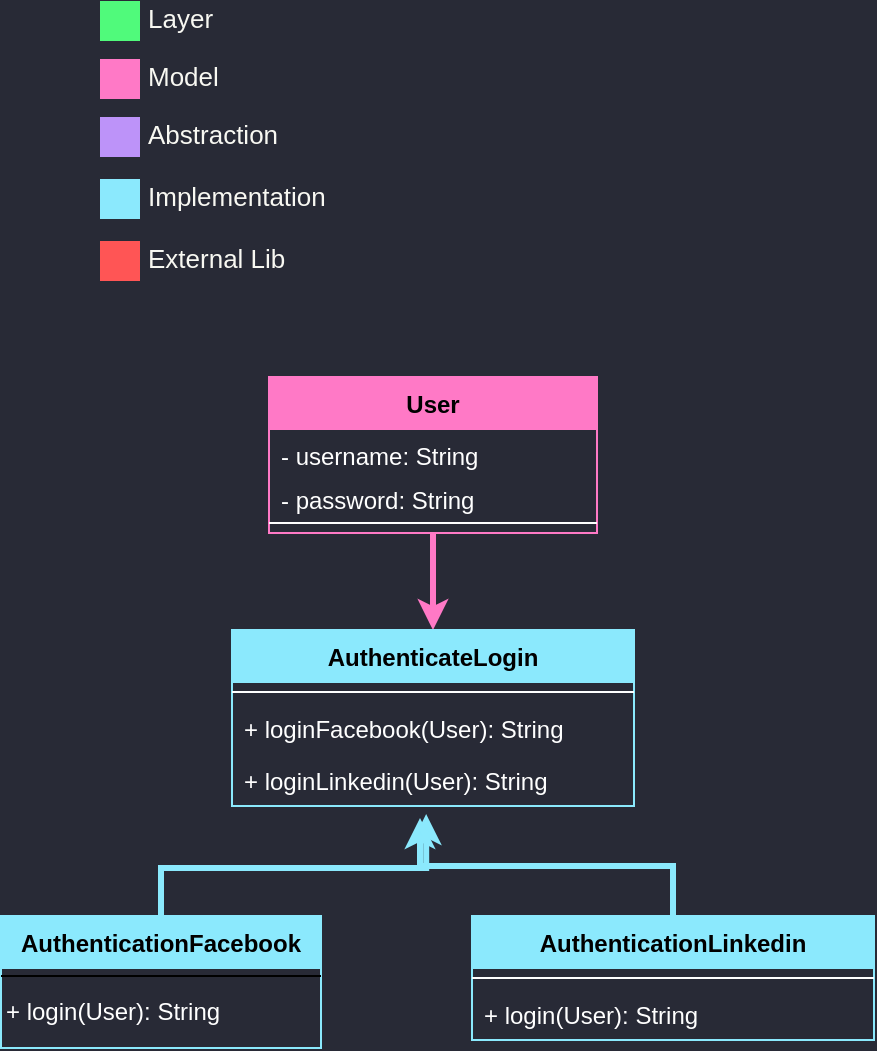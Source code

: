 <mxfile version="12.2.4" pages="1"><diagram id="xk0LYboaFIT9QmwzVqD-" name="Page-1"><mxGraphModel dx="1808" dy="1162" grid="0" gridSize="10" guides="1" tooltips="1" connect="1" arrows="1" fold="1" page="0" pageScale="1" pageWidth="827" pageHeight="1169" background="#282A36" math="0" shadow="0"><root><mxCell id="0"/><mxCell id="1" parent="0"/><mxCell id="69" value="" style="rounded=0;whiteSpace=wrap;html=1;strokeColor=none;strokeWidth=3;fillColor=#FF79C6;fontSize=13;fontColor=#F8F8F2;align=right;" parent="1" vertex="1"><mxGeometry x="-394" y="-136.5" width="20" height="20" as="geometry"/></mxCell><mxCell id="70" value="Model" style="text;html=1;resizable=0;points=[];autosize=1;align=left;verticalAlign=middle;spacingTop=-4;fontSize=13;fontColor=#F8F8F2;" parent="1" vertex="1"><mxGeometry x="-372" y="-134.5" width="45" height="16" as="geometry"/></mxCell><mxCell id="71" value="" style="rounded=0;whiteSpace=wrap;html=1;strokeColor=none;strokeWidth=3;fillColor=#BD93F9;fontSize=13;fontColor=#F8F8F2;align=right;" parent="1" vertex="1"><mxGeometry x="-394" y="-107.5" width="20" height="20" as="geometry"/></mxCell><mxCell id="72" value="Abstraction" style="text;html=1;resizable=0;points=[];autosize=1;align=left;verticalAlign=middle;spacingTop=-4;fontSize=13;fontColor=#F8F8F2;" parent="1" vertex="1"><mxGeometry x="-372" y="-105.5" width="75" height="16" as="geometry"/></mxCell><mxCell id="73" value="" style="rounded=0;whiteSpace=wrap;html=1;strokeColor=none;strokeWidth=3;fillColor=#8BE9FD;fontSize=13;fontColor=#F8F8F2;align=right;" parent="1" vertex="1"><mxGeometry x="-394" y="-76.5" width="20" height="20" as="geometry"/></mxCell><mxCell id="74" value="Implementation" style="text;html=1;resizable=0;points=[];autosize=1;align=left;verticalAlign=middle;spacingTop=-4;fontSize=13;fontColor=#F8F8F2;" parent="1" vertex="1"><mxGeometry x="-372" y="-74.5" width="99" height="16" as="geometry"/></mxCell><mxCell id="75" value="" style="rounded=0;whiteSpace=wrap;html=1;strokeColor=none;strokeWidth=3;fillColor=#50FA7B;fontSize=13;fontColor=#F8F8F2;align=right;" parent="1" vertex="1"><mxGeometry x="-394" y="-165.5" width="20" height="20" as="geometry"/></mxCell><mxCell id="76" value="Layer" style="text;html=1;resizable=0;points=[];autosize=1;align=left;verticalAlign=middle;spacingTop=-4;fontSize=13;fontColor=#F8F8F2;" parent="1" vertex="1"><mxGeometry x="-372" y="-163.5" width="43" height="16" as="geometry"/></mxCell><mxCell id="113" value="" style="rounded=0;whiteSpace=wrap;html=1;strokeColor=none;strokeWidth=3;fillColor=#FF5555;fontSize=13;fontColor=#F8F8F2;align=right;" parent="1" vertex="1"><mxGeometry x="-394" y="-45.5" width="20" height="20" as="geometry"/></mxCell><mxCell id="114" value="External Lib" style="text;html=1;resizable=0;points=[];autosize=1;align=left;verticalAlign=middle;spacingTop=-4;fontSize=13;fontColor=#F8F8F2;" parent="1" vertex="1"><mxGeometry x="-372" y="-43.5" width="79" height="16" as="geometry"/></mxCell><mxCell id="153" style="edgeStyle=orthogonalEdgeStyle;rounded=0;orthogonalLoop=1;jettySize=auto;html=1;exitX=0;exitY=0.5;exitDx=0;exitDy=0;entryX=1;entryY=0.5;entryDx=0;entryDy=0;fontSize=13;fontColor=#F8F8F2;strokeWidth=2;strokeColor=#BD93F9;" parent="1" edge="1"><mxGeometry relative="1" as="geometry"><mxPoint x="-102" y="213" as="targetPoint"/></mxGeometry></mxCell><mxCell id="154" style="edgeStyle=orthogonalEdgeStyle;rounded=0;orthogonalLoop=1;jettySize=auto;html=1;exitX=1;exitY=0.5;exitDx=0;exitDy=0;entryX=0;entryY=0.5;entryDx=0;entryDy=0;strokeColor=#BD93F9;strokeWidth=2;fontSize=13;fontColor=#F8F8F2;" parent="1" edge="1"><mxGeometry relative="1" as="geometry"><mxPoint x="94" y="213" as="sourcePoint"/></mxGeometry></mxCell><mxCell id="211" value="AuthenticationLinkedin" style="swimlane;fontStyle=1;align=center;verticalAlign=top;childLayout=stackLayout;horizontal=1;startSize=26;horizontalStack=0;resizeParent=1;resizeParentMax=0;resizeLast=0;collapsible=1;marginBottom=0;strokeColor=#8BE9FD;fillColor=#8BE9FD;" parent="1" vertex="1"><mxGeometry x="-208" y="292" width="201" height="62" as="geometry"/></mxCell><mxCell id="213" value="" style="line;strokeWidth=1;fillColor=none;align=left;verticalAlign=middle;spacingTop=-1;spacingLeft=3;spacingRight=3;rotatable=0;labelPosition=right;points=[];portConstraint=eastwest;strokeColor=#FFFFFF;" parent="211" vertex="1"><mxGeometry y="26" width="201" height="10" as="geometry"/></mxCell><mxCell id="240" value="+ login(User): String" style="text;strokeColor=none;fillColor=none;align=left;verticalAlign=top;spacingLeft=4;spacingRight=4;overflow=hidden;rotatable=0;points=[[0,0.5],[1,0.5]];portConstraint=eastwest;fontColor=#FFFFFF;" parent="211" vertex="1"><mxGeometry y="36" width="201" height="26" as="geometry"/></mxCell><mxCell id="219" value="AuthenticationFacebook" style="swimlane;fontStyle=1;align=center;verticalAlign=top;childLayout=stackLayout;horizontal=1;startSize=26;horizontalStack=0;resizeParent=1;resizeParentMax=0;resizeLast=0;collapsible=1;marginBottom=0;strokeColor=#8BE9FD;fillColor=#8BE9FD;" parent="1" vertex="1"><mxGeometry x="-443.5" y="292" width="160" height="66" as="geometry"/></mxCell><mxCell id="221" value="" style="line;strokeWidth=1;fillColor=none;align=left;verticalAlign=middle;spacingTop=-1;spacingLeft=3;spacingRight=3;rotatable=0;labelPosition=right;points=[];portConstraint=eastwest;" parent="219" vertex="1"><mxGeometry y="26" width="160" height="8" as="geometry"/></mxCell><mxCell id="246" value="&lt;font color=&quot;#ffffff&quot;&gt;+ login(User): String&lt;/font&gt;" style="text;html=1;direction=south;" parent="219" vertex="1"><mxGeometry y="34" width="160" height="32" as="geometry"/></mxCell><mxCell id="250" value="User" style="swimlane;fontStyle=1;align=center;verticalAlign=top;childLayout=stackLayout;horizontal=1;startSize=26;horizontalStack=0;resizeParent=1;resizeParentMax=0;resizeLast=0;collapsible=1;marginBottom=0;strokeColor=#FF79C6;fillColor=#FF79C6;" parent="1" vertex="1"><mxGeometry x="-309.5" y="22.5" width="164" height="78" as="geometry"/></mxCell><mxCell id="251" value="- username: String" style="text;strokeColor=none;fillColor=none;align=left;verticalAlign=top;spacingLeft=4;spacingRight=4;overflow=hidden;rotatable=0;points=[[0,0.5],[1,0.5]];portConstraint=eastwest;fontStyle=0;fontColor=#FFFFFF;" parent="250" vertex="1"><mxGeometry y="26" width="164" height="22" as="geometry"/></mxCell><mxCell id="252" value="- password: String" style="text;strokeColor=none;fillColor=none;align=left;verticalAlign=top;spacingLeft=4;spacingRight=4;overflow=hidden;rotatable=0;points=[[0,0.5],[1,0.5]];portConstraint=eastwest;fontStyle=0;fontColor=#FFFFFF;" parent="250" vertex="1"><mxGeometry y="48" width="164" height="20" as="geometry"/></mxCell><mxCell id="255" value="" style="line;strokeWidth=1;fillColor=none;align=left;verticalAlign=middle;spacingTop=-1;spacingLeft=3;spacingRight=3;rotatable=0;labelPosition=right;points=[];portConstraint=eastwest;strokeColor=#FFFFFF;" parent="250" vertex="1"><mxGeometry y="68" width="164" height="10" as="geometry"/></mxCell><mxCell id="259" style="edgeStyle=orthogonalEdgeStyle;rounded=0;orthogonalLoop=1;jettySize=auto;html=1;strokeColor=#FF79C6;strokeWidth=3;entryX=0.5;entryY=0;entryDx=0;entryDy=0;exitX=0.5;exitY=1;exitDx=0;exitDy=0;" parent="1" source="250" target="260" edge="1"><mxGeometry relative="1" as="geometry"><mxPoint x="-229" y="133" as="sourcePoint"/><mxPoint x="-227" y="147" as="targetPoint"/><Array as="points"/></mxGeometry></mxCell><mxCell id="260" value="AuthenticateLogin" style="swimlane;fontStyle=1;align=center;verticalAlign=top;childLayout=stackLayout;horizontal=1;startSize=26;horizontalStack=0;resizeParent=1;resizeParentMax=0;resizeLast=0;collapsible=1;marginBottom=0;strokeColor=#8BE9FD;fillColor=#8BE9FD;" parent="1" vertex="1"><mxGeometry x="-328" y="149" width="201" height="88" as="geometry"/></mxCell><mxCell id="261" value="" style="line;strokeWidth=1;fillColor=none;align=left;verticalAlign=middle;spacingTop=-1;spacingLeft=3;spacingRight=3;rotatable=0;labelPosition=right;points=[];portConstraint=eastwest;strokeColor=#FFFFFF;" parent="260" vertex="1"><mxGeometry y="26" width="201" height="10" as="geometry"/></mxCell><mxCell id="264" value="+ loginFacebook(User): String" style="text;strokeColor=none;fillColor=none;align=left;verticalAlign=top;spacingLeft=4;spacingRight=4;overflow=hidden;rotatable=0;points=[[0,0.5],[1,0.5]];portConstraint=eastwest;fontColor=#FFFFFF;" parent="260" vertex="1"><mxGeometry y="36" width="201" height="26" as="geometry"/></mxCell><mxCell id="267" value="+ loginLinkedin(User): String" style="text;strokeColor=none;fillColor=none;align=left;verticalAlign=top;spacingLeft=4;spacingRight=4;overflow=hidden;rotatable=0;points=[[0,0.5],[1,0.5]];portConstraint=eastwest;fontColor=#FFFFFF;" parent="260" vertex="1"><mxGeometry y="62" width="201" height="26" as="geometry"/></mxCell><mxCell id="268" style="edgeStyle=orthogonalEdgeStyle;rounded=0;orthogonalLoop=1;jettySize=auto;html=1;strokeColor=#8BE9FD;strokeWidth=3;entryX=0.483;entryY=1.154;entryDx=0;entryDy=0;exitX=0.5;exitY=0;exitDx=0;exitDy=0;entryPerimeter=0;" parent="1" source="219" target="267" edge="1"><mxGeometry relative="1" as="geometry"><mxPoint x="-217" y="111" as="sourcePoint"/><mxPoint x="-217" y="159" as="targetPoint"/><Array as="points"><mxPoint x="-363" y="268"/><mxPoint x="-231" y="268"/></Array></mxGeometry></mxCell><mxCell id="269" style="edgeStyle=orthogonalEdgeStyle;rounded=0;orthogonalLoop=1;jettySize=auto;html=1;strokeColor=#8BE9FD;strokeWidth=3;exitX=0.5;exitY=0;exitDx=0;exitDy=0;" parent="1" source="211" edge="1"><mxGeometry relative="1" as="geometry"><mxPoint x="-353" y="302" as="sourcePoint"/><mxPoint x="-234" y="243" as="targetPoint"/><Array as="points"><mxPoint x="-107" y="267"/><mxPoint x="-234" y="267"/></Array></mxGeometry></mxCell></root></mxGraphModel></diagram></mxfile>